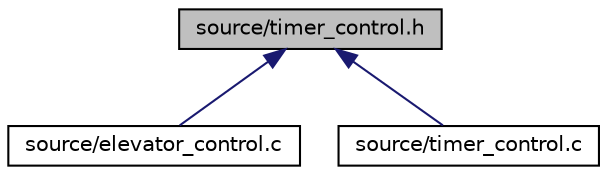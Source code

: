 digraph "source/timer_control.h"
{
 // LATEX_PDF_SIZE
  edge [fontname="Helvetica",fontsize="10",labelfontname="Helvetica",labelfontsize="10"];
  node [fontname="Helvetica",fontsize="10",shape=record];
  Node1 [label="source/timer_control.h",height=0.2,width=0.4,color="black", fillcolor="grey75", style="filled", fontcolor="black",tooltip="A group of functions for controlling the timer module."];
  Node1 -> Node2 [dir="back",color="midnightblue",fontsize="10",style="solid",fontname="Helvetica"];
  Node2 [label="source/elevator_control.c",height=0.2,width=0.4,color="black", fillcolor="white", style="filled",URL="$elevator__control_8c_source.html",tooltip=" "];
  Node1 -> Node3 [dir="back",color="midnightblue",fontsize="10",style="solid",fontname="Helvetica"];
  Node3 [label="source/timer_control.c",height=0.2,width=0.4,color="black", fillcolor="white", style="filled",URL="$timer__control_8c_source.html",tooltip=" "];
}
